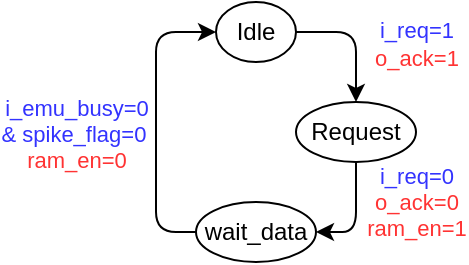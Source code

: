 <mxfile version="26.1.1">
  <diagram name="Page-1" id="hsA-VaDMaVPjtfVfDZN1">
    <mxGraphModel dx="398" dy="220" grid="1" gridSize="10" guides="1" tooltips="1" connect="1" arrows="1" fold="1" page="1" pageScale="1" pageWidth="850" pageHeight="1100" math="0" shadow="0">
      <root>
        <mxCell id="0" />
        <mxCell id="1" parent="0" />
        <mxCell id="6wkh5i-xCteU9eB1enYY-3" style="edgeStyle=orthogonalEdgeStyle;rounded=1;orthogonalLoop=1;jettySize=auto;html=1;exitX=1;exitY=0.5;exitDx=0;exitDy=0;curved=0;" parent="1" source="6wkh5i-xCteU9eB1enYY-1" target="6wkh5i-xCteU9eB1enYY-2" edge="1">
          <mxGeometry relative="1" as="geometry" />
        </mxCell>
        <mxCell id="6wkh5i-xCteU9eB1enYY-4" value="&lt;div&gt;&lt;span style=&quot;color: rgb(51, 51, 255);&quot;&gt;i_req=1&lt;/span&gt;&lt;/div&gt;&lt;span style=&quot;color: rgb(255, 51, 51);&quot;&gt;o_ack=1&lt;/span&gt;" style="edgeLabel;html=1;align=center;verticalAlign=middle;resizable=0;points=[];" parent="6wkh5i-xCteU9eB1enYY-3" vertex="1" connectable="0">
          <mxGeometry x="-0.381" y="-6" relative="1" as="geometry">
            <mxPoint x="40" as="offset" />
          </mxGeometry>
        </mxCell>
        <mxCell id="6wkh5i-xCteU9eB1enYY-1" value="Idle" style="ellipse;whiteSpace=wrap;html=1;" parent="1" vertex="1">
          <mxGeometry x="150" y="140" width="40" height="30" as="geometry" />
        </mxCell>
        <mxCell id="6wkh5i-xCteU9eB1enYY-13" style="edgeStyle=orthogonalEdgeStyle;rounded=1;orthogonalLoop=1;jettySize=auto;html=1;exitX=0.5;exitY=1;exitDx=0;exitDy=0;entryX=1;entryY=0.5;entryDx=0;entryDy=0;curved=0;" parent="1" source="6wkh5i-xCteU9eB1enYY-2" target="6wkh5i-xCteU9eB1enYY-5" edge="1">
          <mxGeometry relative="1" as="geometry" />
        </mxCell>
        <mxCell id="6wkh5i-xCteU9eB1enYY-2" value="Request" style="ellipse;whiteSpace=wrap;html=1;" parent="1" vertex="1">
          <mxGeometry x="190" y="190" width="60" height="30" as="geometry" />
        </mxCell>
        <mxCell id="6wkh5i-xCteU9eB1enYY-15" style="edgeStyle=orthogonalEdgeStyle;rounded=1;orthogonalLoop=1;jettySize=auto;html=1;exitX=0;exitY=0.5;exitDx=0;exitDy=0;entryX=0;entryY=0.5;entryDx=0;entryDy=0;curved=0;" parent="1" source="6wkh5i-xCteU9eB1enYY-5" target="6wkh5i-xCteU9eB1enYY-1" edge="1">
          <mxGeometry relative="1" as="geometry" />
        </mxCell>
        <mxCell id="6wkh5i-xCteU9eB1enYY-16" value="&lt;div&gt;&lt;span style=&quot;color: rgb(51, 51, 255);&quot;&gt;i_emu_busy=0&lt;/span&gt;&lt;/div&gt;&lt;div&gt;&lt;span style=&quot;color: rgb(51, 51, 255);&quot;&gt;&amp;amp; spike_flag=0&lt;/span&gt;&lt;span style=&quot;color: rgb(51, 51, 255);&quot;&gt;&lt;span style=&quot;color: rgba(0, 0, 0, 0);&quot;&gt;/&lt;/span&gt;&lt;/span&gt;&lt;/div&gt;&lt;div&gt;&lt;span style=&quot;color: rgb(255, 51, 51);&quot;&gt;ram_en=0&lt;/span&gt;&lt;/div&gt;" style="edgeLabel;html=1;align=center;verticalAlign=middle;resizable=0;points=[];" parent="6wkh5i-xCteU9eB1enYY-15" vertex="1" connectable="0">
          <mxGeometry x="-0.101" y="1" relative="1" as="geometry">
            <mxPoint x="-39" y="-2" as="offset" />
          </mxGeometry>
        </mxCell>
        <mxCell id="6wkh5i-xCteU9eB1enYY-5" value="wait_data" style="ellipse;whiteSpace=wrap;html=1;" parent="1" vertex="1">
          <mxGeometry x="140" y="240" width="60" height="30" as="geometry" />
        </mxCell>
        <mxCell id="6wkh5i-xCteU9eB1enYY-18" value="&lt;div&gt;&lt;span style=&quot;color: rgb(51, 51, 255);&quot;&gt;i_req=0&lt;/span&gt;&lt;/div&gt;&lt;div&gt;&lt;span style=&quot;color: rgb(255, 51, 51);&quot;&gt;o_ack=0&lt;/span&gt;&lt;/div&gt;&lt;div&gt;&lt;span style=&quot;color: rgb(255, 51, 51);&quot;&gt;ram_en=1&lt;/span&gt;&lt;/div&gt;" style="edgeLabel;html=1;align=center;verticalAlign=middle;resizable=0;points=[];" parent="1" vertex="1" connectable="0">
          <mxGeometry x="250" y="240" as="geometry" />
        </mxCell>
      </root>
    </mxGraphModel>
  </diagram>
</mxfile>
